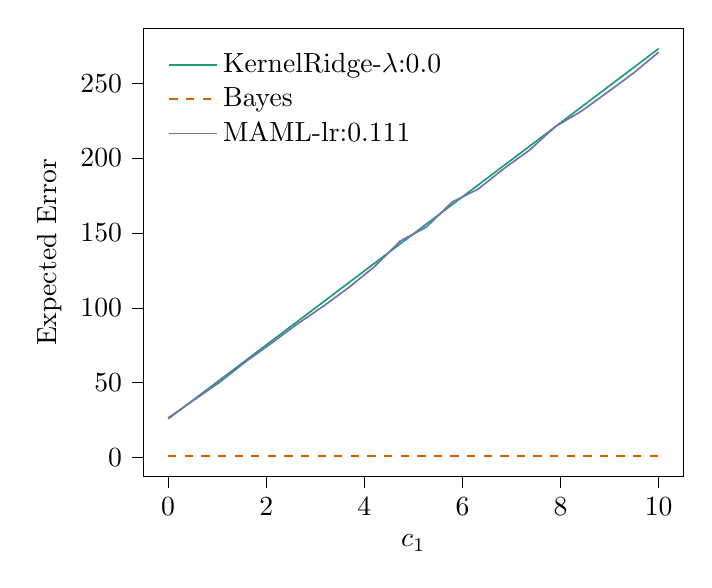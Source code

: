 % This file was created with tikzplotlib v0.10.1.
\begin{tikzpicture}

\definecolor{chocolate217952}{RGB}{217,95,2}
\definecolor{darkcyan27158119}{RGB}{27,158,119}
\definecolor{darkgray176}{RGB}{176,176,176}
\definecolor{lightslategray117112179}{RGB}{117,112,179}

\begin{axis}[
legend cell align={left},
legend style={
  fill opacity=0.8,
  draw opacity=1,
  text opacity=1,
  at={(0.03,0.97)},
  anchor=north west,
  draw=none
},
tick align=outside,
tick pos=left,
x grid style={darkgray176},
xlabel={\(\displaystyle c_{1}\)},
xmin=-0.499, xmax=10.5,
xtick style={color=black},
y grid style={darkgray176},
ylabel={Expected Error},
ymin=-12.605, ymax=286.686,
ytick style={color=black}
]
\addplot [semithick, darkcyan27158119]
table {%
0.001 25.898
0.527 38.827
1.054 51.817
1.58 64.816
2.106 77.821
2.632 90.83
3.159 103.841
3.685 116.854
4.211 129.869
4.737 142.885
5.264 155.902
5.79 168.919
6.316 181.938
6.842 194.957
7.369 207.977
7.895 220.997
8.421 234.018
8.947 247.039
9.474 260.06
10 273.082
};
\addlegendentry{KernelRidge-$\lambda$:0.0}
\addplot [semithick, chocolate217952, dashed]
table {%
0.001 0.999
0.527 0.999
1.054 0.999
1.58 0.999
2.106 0.999
2.632 0.999
3.159 0.999
3.685 0.999
4.211 0.999
4.737 0.999
5.264 0.999
5.79 0.999
6.316 0.999
6.842 0.999
7.369 0.999
7.895 0.999
8.421 0.999
8.947 0.999
9.474 0.999
10 0.999
};
\addlegendentry{Bayes}
\addplot [semithick, lightslategray117112179]
table {%
0.001 26.469
0.527 38.454
1.054 50.435
1.58 64.024
2.106 76.381
2.632 89.202
3.159 100.968
3.685 113.635
4.211 127.646
4.737 144.728
5.264 153.917
5.79 170.624
6.316 179.21
6.842 192.907
7.369 205.393
7.895 221.024
8.421 231.25
8.947 243.719
9.474 256.431
10 270.691
};
\addlegendentry{MAML-lr:0.111}
\end{axis}

\end{tikzpicture}
